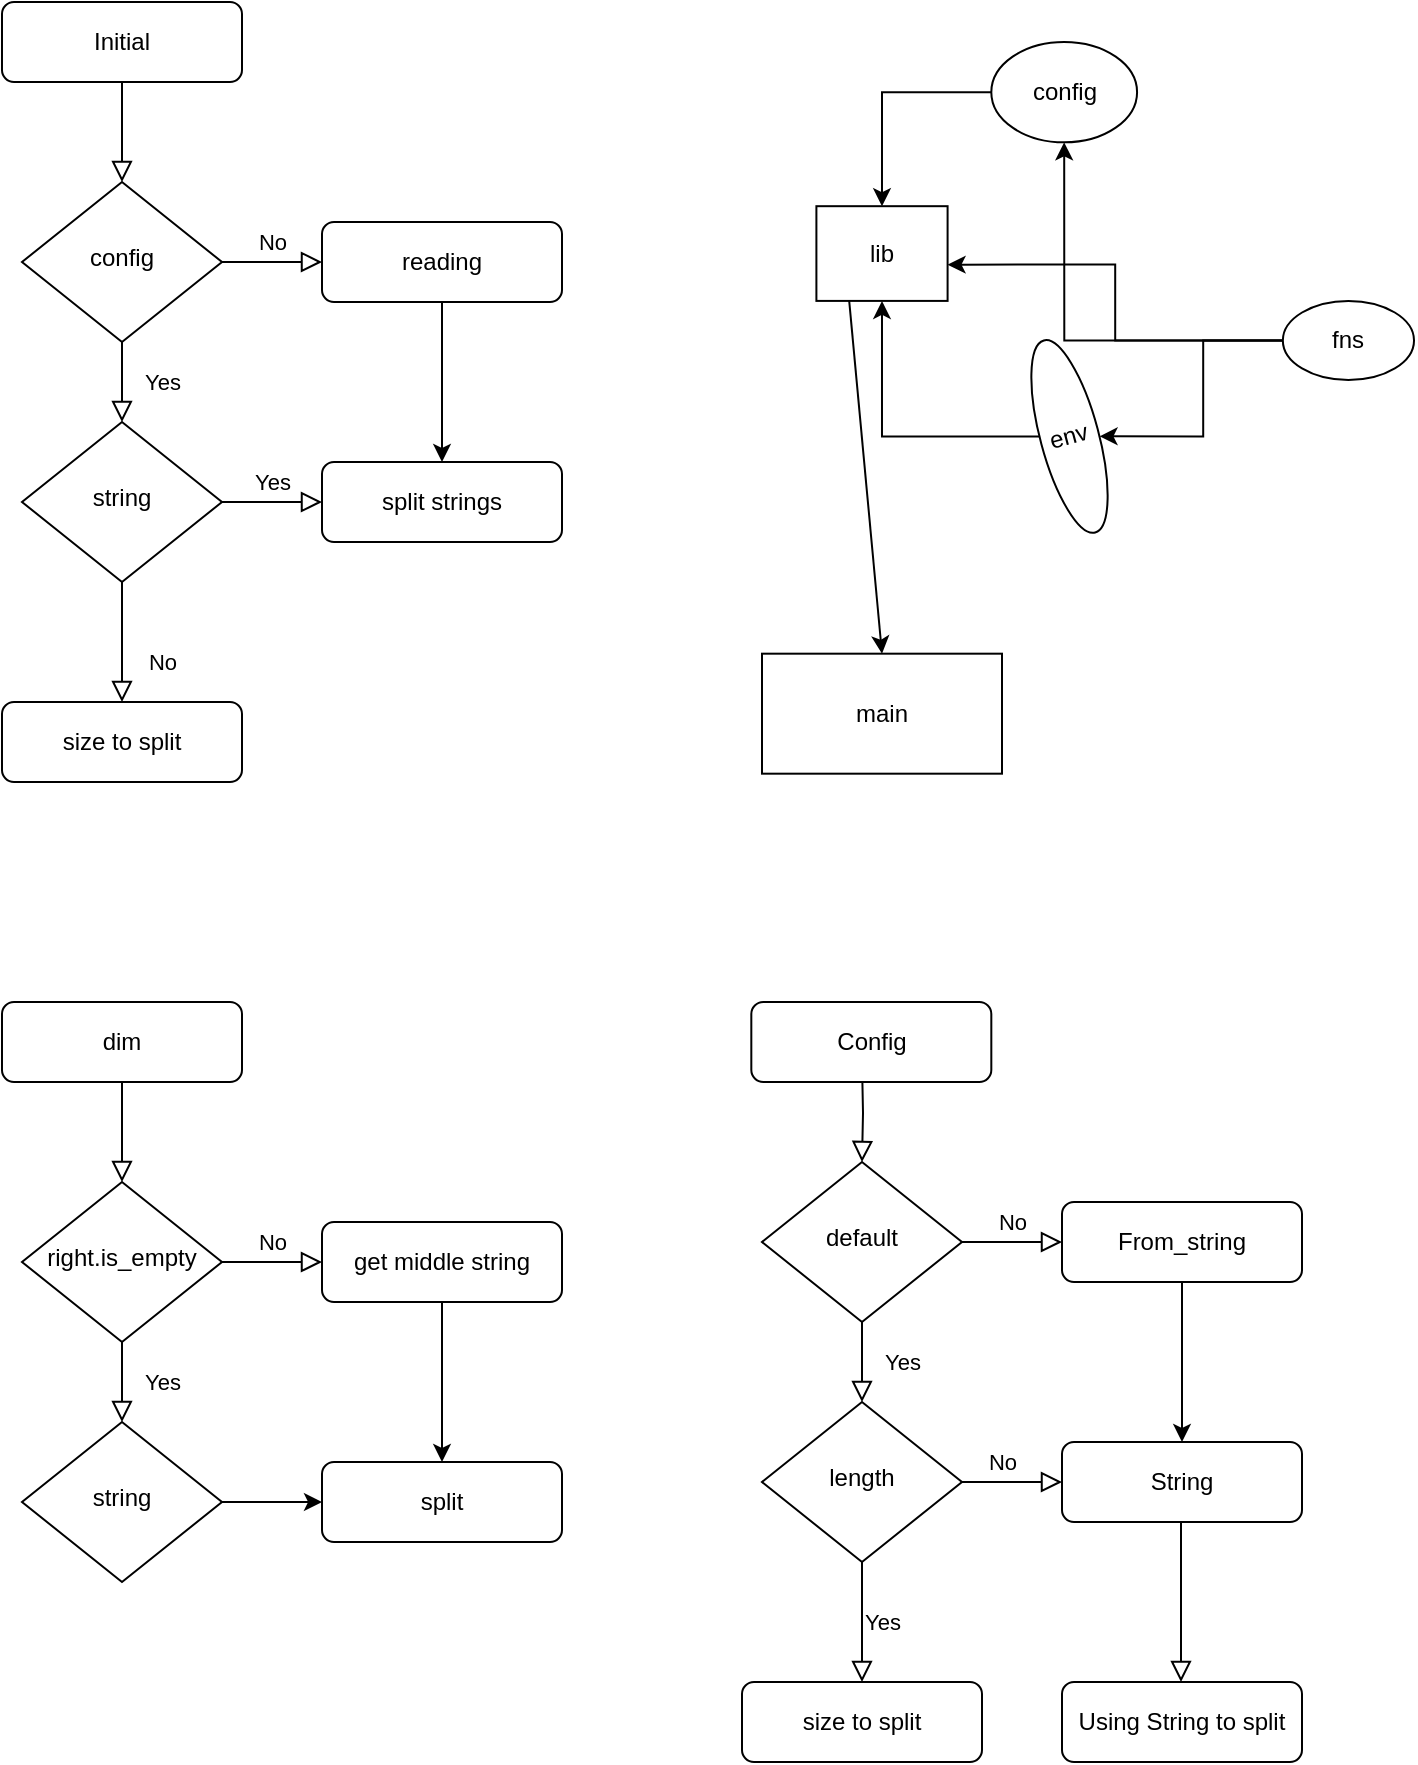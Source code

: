 <mxfile version="13.7.9" type="device"><diagram id="C5RBs43oDa-KdzZeNtuy" name="Page-1"><mxGraphModel dx="1086" dy="806" grid="1" gridSize="10" guides="1" tooltips="1" connect="1" arrows="1" fold="1" page="1" pageScale="1" pageWidth="827" pageHeight="1169" math="0" shadow="0"><root><mxCell id="WIyWlLk6GJQsqaUBKTNV-0"/><mxCell id="WIyWlLk6GJQsqaUBKTNV-1" parent="WIyWlLk6GJQsqaUBKTNV-0"/><mxCell id="WIyWlLk6GJQsqaUBKTNV-2" value="" style="rounded=0;html=1;jettySize=auto;orthogonalLoop=1;fontSize=11;endArrow=block;endFill=0;endSize=8;strokeWidth=1;shadow=0;labelBackgroundColor=none;edgeStyle=orthogonalEdgeStyle;" parent="WIyWlLk6GJQsqaUBKTNV-1" source="WIyWlLk6GJQsqaUBKTNV-3" target="WIyWlLk6GJQsqaUBKTNV-6" edge="1"><mxGeometry relative="1" as="geometry"/></mxCell><mxCell id="WIyWlLk6GJQsqaUBKTNV-3" value="Initial" style="rounded=1;whiteSpace=wrap;html=1;fontSize=12;glass=0;strokeWidth=1;shadow=0;" parent="WIyWlLk6GJQsqaUBKTNV-1" vertex="1"><mxGeometry x="80" y="145" width="120" height="40" as="geometry"/></mxCell><mxCell id="WIyWlLk6GJQsqaUBKTNV-4" value="Yes" style="rounded=0;html=1;jettySize=auto;orthogonalLoop=1;fontSize=11;endArrow=block;endFill=0;endSize=8;strokeWidth=1;shadow=0;labelBackgroundColor=none;edgeStyle=orthogonalEdgeStyle;" parent="WIyWlLk6GJQsqaUBKTNV-1" source="WIyWlLk6GJQsqaUBKTNV-6" target="WIyWlLk6GJQsqaUBKTNV-10" edge="1"><mxGeometry y="20" relative="1" as="geometry"><mxPoint as="offset"/></mxGeometry></mxCell><mxCell id="WIyWlLk6GJQsqaUBKTNV-5" value="No" style="edgeStyle=orthogonalEdgeStyle;rounded=0;html=1;jettySize=auto;orthogonalLoop=1;fontSize=11;endArrow=block;endFill=0;endSize=8;strokeWidth=1;shadow=0;labelBackgroundColor=none;" parent="WIyWlLk6GJQsqaUBKTNV-1" source="WIyWlLk6GJQsqaUBKTNV-6" target="WIyWlLk6GJQsqaUBKTNV-7" edge="1"><mxGeometry y="10" relative="1" as="geometry"><mxPoint as="offset"/></mxGeometry></mxCell><mxCell id="WIyWlLk6GJQsqaUBKTNV-6" value="config" style="rhombus;whiteSpace=wrap;html=1;shadow=0;fontFamily=Helvetica;fontSize=12;align=center;strokeWidth=1;spacing=6;spacingTop=-4;" parent="WIyWlLk6GJQsqaUBKTNV-1" vertex="1"><mxGeometry x="90" y="235" width="100" height="80" as="geometry"/></mxCell><mxCell id="vvv7SJO1Qbqat-PU2TeY-0" value="" style="edgeStyle=orthogonalEdgeStyle;rounded=0;orthogonalLoop=1;jettySize=auto;html=1;" parent="WIyWlLk6GJQsqaUBKTNV-1" source="WIyWlLk6GJQsqaUBKTNV-7" target="WIyWlLk6GJQsqaUBKTNV-12" edge="1"><mxGeometry relative="1" as="geometry"/></mxCell><mxCell id="WIyWlLk6GJQsqaUBKTNV-7" value="reading" style="rounded=1;whiteSpace=wrap;html=1;fontSize=12;glass=0;strokeWidth=1;shadow=0;" parent="WIyWlLk6GJQsqaUBKTNV-1" vertex="1"><mxGeometry x="240" y="255" width="120" height="40" as="geometry"/></mxCell><mxCell id="WIyWlLk6GJQsqaUBKTNV-8" value="No" style="rounded=0;html=1;jettySize=auto;orthogonalLoop=1;fontSize=11;endArrow=block;endFill=0;endSize=8;strokeWidth=1;shadow=0;labelBackgroundColor=none;edgeStyle=orthogonalEdgeStyle;" parent="WIyWlLk6GJQsqaUBKTNV-1" source="WIyWlLk6GJQsqaUBKTNV-10" target="WIyWlLk6GJQsqaUBKTNV-11" edge="1"><mxGeometry x="0.333" y="20" relative="1" as="geometry"><mxPoint as="offset"/></mxGeometry></mxCell><mxCell id="WIyWlLk6GJQsqaUBKTNV-9" value="Yes" style="edgeStyle=orthogonalEdgeStyle;rounded=0;html=1;jettySize=auto;orthogonalLoop=1;fontSize=11;endArrow=block;endFill=0;endSize=8;strokeWidth=1;shadow=0;labelBackgroundColor=none;" parent="WIyWlLk6GJQsqaUBKTNV-1" source="WIyWlLk6GJQsqaUBKTNV-10" target="WIyWlLk6GJQsqaUBKTNV-12" edge="1"><mxGeometry y="10" relative="1" as="geometry"><mxPoint as="offset"/></mxGeometry></mxCell><mxCell id="WIyWlLk6GJQsqaUBKTNV-10" value="string" style="rhombus;whiteSpace=wrap;html=1;shadow=0;fontFamily=Helvetica;fontSize=12;align=center;strokeWidth=1;spacing=6;spacingTop=-4;" parent="WIyWlLk6GJQsqaUBKTNV-1" vertex="1"><mxGeometry x="90" y="355" width="100" height="80" as="geometry"/></mxCell><mxCell id="WIyWlLk6GJQsqaUBKTNV-11" value="size to split" style="rounded=1;whiteSpace=wrap;html=1;fontSize=12;glass=0;strokeWidth=1;shadow=0;" parent="WIyWlLk6GJQsqaUBKTNV-1" vertex="1"><mxGeometry x="80" y="495" width="120" height="40" as="geometry"/></mxCell><mxCell id="WIyWlLk6GJQsqaUBKTNV-12" value="split strings" style="rounded=1;whiteSpace=wrap;html=1;fontSize=12;glass=0;strokeWidth=1;shadow=0;" parent="WIyWlLk6GJQsqaUBKTNV-1" vertex="1"><mxGeometry x="240" y="375" width="120" height="40" as="geometry"/></mxCell><mxCell id="vvv7SJO1Qbqat-PU2TeY-10" value="main" style="rounded=0;whiteSpace=wrap;html=1;" parent="WIyWlLk6GJQsqaUBKTNV-1" vertex="1"><mxGeometry x="460" y="470.84" width="120" height="60" as="geometry"/></mxCell><mxCell id="vvv7SJO1Qbqat-PU2TeY-1" value="lib" style="rounded=0;whiteSpace=wrap;html=1;" parent="WIyWlLk6GJQsqaUBKTNV-1" vertex="1"><mxGeometry x="487.2" y="247.095" width="65.593" height="47.358" as="geometry"/></mxCell><mxCell id="vvv7SJO1Qbqat-PU2TeY-5" style="edgeStyle=orthogonalEdgeStyle;rounded=0;orthogonalLoop=1;jettySize=auto;html=1;entryX=1;entryY=0.617;entryDx=0;entryDy=0;entryPerimeter=0;" parent="WIyWlLk6GJQsqaUBKTNV-1" source="vvv7SJO1Qbqat-PU2TeY-2" target="vvv7SJO1Qbqat-PU2TeY-1" edge="1"><mxGeometry relative="1" as="geometry"/></mxCell><mxCell id="vvv7SJO1Qbqat-PU2TeY-2" value="fns" style="ellipse;whiteSpace=wrap;html=1;" parent="WIyWlLk6GJQsqaUBKTNV-1" vertex="1"><mxGeometry x="720.42" y="294.452" width="65.593" height="39.569" as="geometry"/></mxCell><mxCell id="vvv7SJO1Qbqat-PU2TeY-8" style="edgeStyle=orthogonalEdgeStyle;rounded=0;orthogonalLoop=1;jettySize=auto;html=1;entryX=0.5;entryY=0;entryDx=0;entryDy=0;" parent="WIyWlLk6GJQsqaUBKTNV-1" source="vvv7SJO1Qbqat-PU2TeY-3" target="vvv7SJO1Qbqat-PU2TeY-1" edge="1"><mxGeometry relative="1" as="geometry"/></mxCell><mxCell id="vvv7SJO1Qbqat-PU2TeY-3" value="config" style="ellipse;whiteSpace=wrap;html=1;" parent="WIyWlLk6GJQsqaUBKTNV-1" vertex="1"><mxGeometry x="574.658" y="165.002" width="72.881" height="50.168" as="geometry"/></mxCell><mxCell id="vvv7SJO1Qbqat-PU2TeY-6" style="edgeStyle=orthogonalEdgeStyle;rounded=0;orthogonalLoop=1;jettySize=auto;html=1;" parent="WIyWlLk6GJQsqaUBKTNV-1" source="vvv7SJO1Qbqat-PU2TeY-2" target="vvv7SJO1Qbqat-PU2TeY-3" edge="1"><mxGeometry relative="1" as="geometry"/></mxCell><mxCell id="vvv7SJO1Qbqat-PU2TeY-9" style="edgeStyle=orthogonalEdgeStyle;rounded=0;orthogonalLoop=1;jettySize=auto;html=1;entryX=0.5;entryY=1;entryDx=0;entryDy=0;" parent="WIyWlLk6GJQsqaUBKTNV-1" source="vvv7SJO1Qbqat-PU2TeY-4" target="vvv7SJO1Qbqat-PU2TeY-1" edge="1"><mxGeometry relative="1" as="geometry"/></mxCell><mxCell id="vvv7SJO1Qbqat-PU2TeY-4" value="env" style="ellipse;whiteSpace=wrap;html=1;rotation=-15;direction=south;" parent="WIyWlLk6GJQsqaUBKTNV-1" vertex="1"><mxGeometry x="599.175" y="312.524" width="29.153" height="99.396" as="geometry"/></mxCell><mxCell id="vvv7SJO1Qbqat-PU2TeY-7" style="edgeStyle=orthogonalEdgeStyle;rounded=0;orthogonalLoop=1;jettySize=auto;html=1;" parent="WIyWlLk6GJQsqaUBKTNV-1" source="vvv7SJO1Qbqat-PU2TeY-2" target="vvv7SJO1Qbqat-PU2TeY-4" edge="1"><mxGeometry relative="1" as="geometry"/></mxCell><mxCell id="vvv7SJO1Qbqat-PU2TeY-12" value="" style="endArrow=classic;html=1;entryX=0.5;entryY=0;entryDx=0;entryDy=0;exitX=0.25;exitY=1;exitDx=0;exitDy=0;" parent="WIyWlLk6GJQsqaUBKTNV-1" source="vvv7SJO1Qbqat-PU2TeY-1" target="vvv7SJO1Qbqat-PU2TeY-10" edge="1"><mxGeometry width="50" height="50" relative="1" as="geometry"><mxPoint x="507.2" y="380.84" as="sourcePoint"/><mxPoint x="847.2" y="450.84" as="targetPoint"/></mxGeometry></mxCell><mxCell id="nhjIasMcD-x9Oy4026Kr-0" value="" style="rounded=0;html=1;jettySize=auto;orthogonalLoop=1;fontSize=11;endArrow=block;endFill=0;endSize=8;strokeWidth=1;shadow=0;labelBackgroundColor=none;edgeStyle=orthogonalEdgeStyle;" parent="WIyWlLk6GJQsqaUBKTNV-1" source="nhjIasMcD-x9Oy4026Kr-1" target="nhjIasMcD-x9Oy4026Kr-4" edge="1"><mxGeometry relative="1" as="geometry"/></mxCell><mxCell id="nhjIasMcD-x9Oy4026Kr-1" value="dim" style="rounded=1;whiteSpace=wrap;html=1;fontSize=12;glass=0;strokeWidth=1;shadow=0;" parent="WIyWlLk6GJQsqaUBKTNV-1" vertex="1"><mxGeometry x="80" y="645" width="120" height="40" as="geometry"/></mxCell><mxCell id="nhjIasMcD-x9Oy4026Kr-2" value="Yes" style="rounded=0;html=1;jettySize=auto;orthogonalLoop=1;fontSize=11;endArrow=block;endFill=0;endSize=8;strokeWidth=1;shadow=0;labelBackgroundColor=none;edgeStyle=orthogonalEdgeStyle;" parent="WIyWlLk6GJQsqaUBKTNV-1" source="nhjIasMcD-x9Oy4026Kr-4" target="nhjIasMcD-x9Oy4026Kr-9" edge="1"><mxGeometry y="20" relative="1" as="geometry"><mxPoint as="offset"/></mxGeometry></mxCell><mxCell id="nhjIasMcD-x9Oy4026Kr-3" value="No" style="edgeStyle=orthogonalEdgeStyle;rounded=0;html=1;jettySize=auto;orthogonalLoop=1;fontSize=11;endArrow=block;endFill=0;endSize=8;strokeWidth=1;shadow=0;labelBackgroundColor=none;" parent="WIyWlLk6GJQsqaUBKTNV-1" source="nhjIasMcD-x9Oy4026Kr-4" target="nhjIasMcD-x9Oy4026Kr-6" edge="1"><mxGeometry y="10" relative="1" as="geometry"><mxPoint as="offset"/></mxGeometry></mxCell><mxCell id="nhjIasMcD-x9Oy4026Kr-4" value="right.is_empty" style="rhombus;whiteSpace=wrap;html=1;shadow=0;fontFamily=Helvetica;fontSize=12;align=center;strokeWidth=1;spacing=6;spacingTop=-4;" parent="WIyWlLk6GJQsqaUBKTNV-1" vertex="1"><mxGeometry x="90" y="735" width="100" height="80" as="geometry"/></mxCell><mxCell id="nhjIasMcD-x9Oy4026Kr-5" value="" style="edgeStyle=orthogonalEdgeStyle;rounded=0;orthogonalLoop=1;jettySize=auto;html=1;" parent="WIyWlLk6GJQsqaUBKTNV-1" source="nhjIasMcD-x9Oy4026Kr-6" target="nhjIasMcD-x9Oy4026Kr-11" edge="1"><mxGeometry relative="1" as="geometry"/></mxCell><mxCell id="nhjIasMcD-x9Oy4026Kr-6" value="get middle string" style="rounded=1;whiteSpace=wrap;html=1;fontSize=12;glass=0;strokeWidth=1;shadow=0;" parent="WIyWlLk6GJQsqaUBKTNV-1" vertex="1"><mxGeometry x="240" y="755" width="120" height="40" as="geometry"/></mxCell><mxCell id="nhjIasMcD-x9Oy4026Kr-9" value="string" style="rhombus;whiteSpace=wrap;html=1;shadow=0;fontFamily=Helvetica;fontSize=12;align=center;strokeWidth=1;spacing=6;spacingTop=-4;" parent="WIyWlLk6GJQsqaUBKTNV-1" vertex="1"><mxGeometry x="90" y="855" width="100" height="80" as="geometry"/></mxCell><mxCell id="nhjIasMcD-x9Oy4026Kr-11" value="split" style="rounded=1;whiteSpace=wrap;html=1;fontSize=12;glass=0;strokeWidth=1;shadow=0;" parent="WIyWlLk6GJQsqaUBKTNV-1" vertex="1"><mxGeometry x="240" y="875" width="120" height="40" as="geometry"/></mxCell><mxCell id="nhjIasMcD-x9Oy4026Kr-12" value="" style="edgeStyle=orthogonalEdgeStyle;rounded=0;orthogonalLoop=1;jettySize=auto;html=1;" parent="WIyWlLk6GJQsqaUBKTNV-1" source="nhjIasMcD-x9Oy4026Kr-9" edge="1"><mxGeometry relative="1" as="geometry"><mxPoint x="270" y="975" as="sourcePoint"/><mxPoint x="240" y="895" as="targetPoint"/></mxGeometry></mxCell><mxCell id="nhjIasMcD-x9Oy4026Kr-13" value="" style="rounded=0;html=1;jettySize=auto;orthogonalLoop=1;fontSize=11;endArrow=block;endFill=0;endSize=8;strokeWidth=1;shadow=0;labelBackgroundColor=none;edgeStyle=orthogonalEdgeStyle;" parent="WIyWlLk6GJQsqaUBKTNV-1" target="nhjIasMcD-x9Oy4026Kr-16" edge="1"><mxGeometry relative="1" as="geometry"><mxPoint x="510" y="675" as="sourcePoint"/></mxGeometry></mxCell><mxCell id="nhjIasMcD-x9Oy4026Kr-14" value="Yes" style="rounded=0;html=1;jettySize=auto;orthogonalLoop=1;fontSize=11;endArrow=block;endFill=0;endSize=8;strokeWidth=1;shadow=0;labelBackgroundColor=none;edgeStyle=orthogonalEdgeStyle;" parent="WIyWlLk6GJQsqaUBKTNV-1" source="nhjIasMcD-x9Oy4026Kr-16" target="nhjIasMcD-x9Oy4026Kr-21" edge="1"><mxGeometry y="20" relative="1" as="geometry"><mxPoint as="offset"/></mxGeometry></mxCell><mxCell id="nhjIasMcD-x9Oy4026Kr-15" value="No" style="edgeStyle=orthogonalEdgeStyle;rounded=0;html=1;jettySize=auto;orthogonalLoop=1;fontSize=11;endArrow=block;endFill=0;endSize=8;strokeWidth=1;shadow=0;labelBackgroundColor=none;" parent="WIyWlLk6GJQsqaUBKTNV-1" source="nhjIasMcD-x9Oy4026Kr-16" target="nhjIasMcD-x9Oy4026Kr-18" edge="1"><mxGeometry y="10" relative="1" as="geometry"><mxPoint as="offset"/></mxGeometry></mxCell><mxCell id="nhjIasMcD-x9Oy4026Kr-16" value="default" style="rhombus;whiteSpace=wrap;html=1;shadow=0;fontFamily=Helvetica;fontSize=12;align=center;strokeWidth=1;spacing=6;spacingTop=-4;" parent="WIyWlLk6GJQsqaUBKTNV-1" vertex="1"><mxGeometry x="460" y="725" width="100" height="80" as="geometry"/></mxCell><mxCell id="nhjIasMcD-x9Oy4026Kr-17" value="" style="edgeStyle=orthogonalEdgeStyle;rounded=0;orthogonalLoop=1;jettySize=auto;html=1;" parent="WIyWlLk6GJQsqaUBKTNV-1" source="nhjIasMcD-x9Oy4026Kr-18" target="nhjIasMcD-x9Oy4026Kr-23" edge="1"><mxGeometry relative="1" as="geometry"/></mxCell><mxCell id="nhjIasMcD-x9Oy4026Kr-18" value="From_string" style="rounded=1;whiteSpace=wrap;html=1;fontSize=12;glass=0;strokeWidth=1;shadow=0;" parent="WIyWlLk6GJQsqaUBKTNV-1" vertex="1"><mxGeometry x="610" y="745" width="120" height="40" as="geometry"/></mxCell><mxCell id="nhjIasMcD-x9Oy4026Kr-19" value="No" style="rounded=0;html=1;jettySize=auto;orthogonalLoop=1;fontSize=11;endArrow=block;endFill=0;endSize=8;strokeWidth=1;shadow=0;labelBackgroundColor=none;edgeStyle=orthogonalEdgeStyle;metaEdit=0;" parent="WIyWlLk6GJQsqaUBKTNV-1" source="nhjIasMcD-x9Oy4026Kr-21" target="nhjIasMcD-x9Oy4026Kr-22" edge="1"><mxGeometry x="-1" y="86" relative="1" as="geometry"><mxPoint x="-16" y="-50" as="offset"/></mxGeometry></mxCell><mxCell id="nhjIasMcD-x9Oy4026Kr-20" value="Yes" style="edgeStyle=orthogonalEdgeStyle;rounded=0;html=1;jettySize=auto;orthogonalLoop=1;fontSize=11;endArrow=block;endFill=0;endSize=8;strokeWidth=1;shadow=0;labelBackgroundColor=none;" parent="WIyWlLk6GJQsqaUBKTNV-1" source="nhjIasMcD-x9Oy4026Kr-21" target="nhjIasMcD-x9Oy4026Kr-23" edge="1"><mxGeometry x="-1" y="-81" relative="1" as="geometry"><mxPoint x="-40" y="-11" as="offset"/></mxGeometry></mxCell><mxCell id="nhjIasMcD-x9Oy4026Kr-21" value="length" style="rhombus;whiteSpace=wrap;html=1;shadow=0;fontFamily=Helvetica;fontSize=12;align=center;strokeWidth=1;spacing=6;spacingTop=-4;" parent="WIyWlLk6GJQsqaUBKTNV-1" vertex="1"><mxGeometry x="460" y="845" width="100" height="80" as="geometry"/></mxCell><mxCell id="nhjIasMcD-x9Oy4026Kr-22" value="size to split" style="rounded=1;whiteSpace=wrap;html=1;fontSize=12;glass=0;strokeWidth=1;shadow=0;" parent="WIyWlLk6GJQsqaUBKTNV-1" vertex="1"><mxGeometry x="450" y="985" width="120" height="40" as="geometry"/></mxCell><mxCell id="nhjIasMcD-x9Oy4026Kr-23" value="String" style="rounded=1;whiteSpace=wrap;html=1;fontSize=12;glass=0;strokeWidth=1;shadow=0;" parent="WIyWlLk6GJQsqaUBKTNV-1" vertex="1"><mxGeometry x="610" y="865" width="120" height="40" as="geometry"/></mxCell><mxCell id="nhjIasMcD-x9Oy4026Kr-24" value="Config" style="rounded=1;whiteSpace=wrap;html=1;fontSize=12;glass=0;strokeWidth=1;shadow=0;" parent="WIyWlLk6GJQsqaUBKTNV-1" vertex="1"><mxGeometry x="454.66" y="645" width="120" height="40" as="geometry"/></mxCell><mxCell id="nhjIasMcD-x9Oy4026Kr-25" value="Using String to split" style="rounded=1;whiteSpace=wrap;html=1;fontSize=12;glass=0;strokeWidth=1;shadow=0;" parent="WIyWlLk6GJQsqaUBKTNV-1" vertex="1"><mxGeometry x="610" y="985" width="120" height="40" as="geometry"/></mxCell><mxCell id="nhjIasMcD-x9Oy4026Kr-27" value="" style="rounded=0;html=1;jettySize=auto;orthogonalLoop=1;fontSize=11;endArrow=block;endFill=0;endSize=8;strokeWidth=1;shadow=0;labelBackgroundColor=none;edgeStyle=orthogonalEdgeStyle;" parent="WIyWlLk6GJQsqaUBKTNV-1" edge="1"><mxGeometry relative="1" as="geometry"><mxPoint x="669.5" y="935" as="sourcePoint"/><mxPoint x="669.5" y="985" as="targetPoint"/><Array as="points"><mxPoint x="669.5" y="905"/><mxPoint x="669.5" y="905"/></Array></mxGeometry></mxCell></root></mxGraphModel></diagram></mxfile>